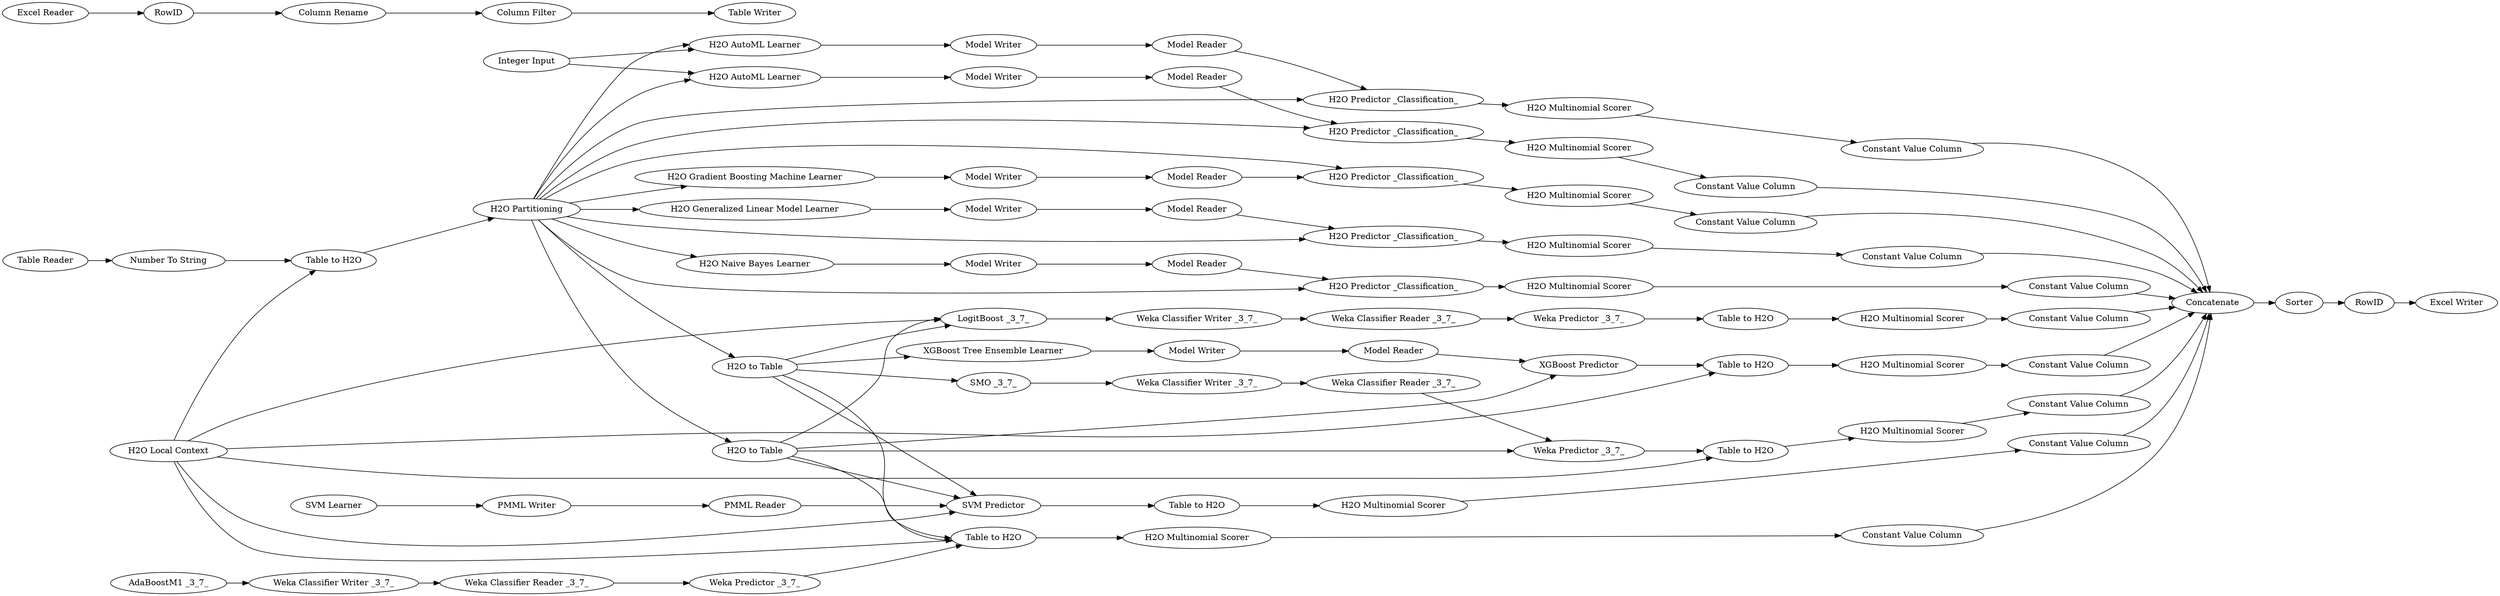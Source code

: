 digraph {
	"-7305059877318105268_636" [label="Weka Predictor _3_7_"]
	"-2258366134641405608_638" [label="SVM Predictor"]
	"5964387540532493100_596" [label="H2O Predictor _Classification_"]
	"-7305059877318105268_633" [label="H2O Multinomial Scorer"]
	"5964387540532493100_577" [label="H2O Generalized Linear Model Learner"]
	"3057439549585912287_633" [label="H2O Multinomial Scorer"]
	"-1441982061986578625_657" [label="Column Rename"]
	"-7305059877318105268_629" [label="Weka Classifier Writer _3_7_"]
	"-2258366134641405608_637" [label="SVM Learner"]
	"5964387540532493100_641" [label="H2O Predictor _Classification_"]
	"-7305059877318105268_634" [label="Constant Value Column"]
	"5964387540532493100_610" [label="Model Reader"]
	"5964387540532493100_639" [label=Concatenate]
	"5964387540532493100_602" [label="H2O Predictor _Classification_"]
	"5964387540532493100_599" [label="Model Writer"]
	"3057439549585912287_635" [label="Table to H2O"]
	"5964387540532493100_603" [label="Model Reader"]
	"-7305059877318105268_635" [label="Table to H2O"]
	"-1441982061986578625_660" [label="Table Writer"]
	"-1441982061986578625_659" [label="Column Filter"]
	"5964387540532493100_600" [label="H2O Multinomial Scorer"]
	"5964387540532493100_654" [label="Table Reader"]
	"5964387540532493100_642" [label="Constant Value Column"]
	"5964387540532493100_619" [label="Weka Predictor _3_7_"]
	"3057439549585912287_634" [label="Constant Value Column"]
	"5964387540532493100_626" [label="Constant Value Column"]
	"5964387540532493100_648" [label="Excel Writer"]
	"5964387540532493100_580" [label="H2O Naive Bayes Learner"]
	"3057439549585912287_637" [label="AdaBoostM1 _3_7_"]
	"5964387540532493100_473" [label="H2O Local Context"]
	"5964387540532493100_586" [label="H2O Multinomial Scorer"]
	"5964387540532493100_582" [label="H2O Predictor _Classification_"]
	"5964387540532493100_640" [label="H2O Multinomial Scorer"]
	"5964387540532493100_477" [label="H2O Partitioning"]
	"5964387540532493100_613" [label="H2O Multinomial Scorer"]
	"5964387540532493100_646" [label=Sorter]
	"5964387540532493100_604" [label="Model Writer"]
	"5964387540532493100_644" [label="Model Reader"]
	"5964387540532493100_615" [label="SMO _3_7_"]
	"-7305059877318105268_631" [label="LogitBoost _3_7_"]
	"-1441982061986578625_656" [label="Excel Reader"]
	"5964387540532493100_592" [label="Model Reader"]
	"5964387540532493100_608" [label="H2O to Table"]
	"5964387540532493100_611" [label="Model Writer"]
	"5964387540532493100_479" [label="Integer Input"]
	"-2258366134641405608_633" [label="H2O Multinomial Scorer"]
	"5964387540532493100_606" [label="XGBoost Tree Ensemble Learner"]
	"-2258366134641405608_640" [label="PMML Reader"]
	"5964387540532493100_627" [label="Table to H2O"]
	"-2258366134641405608_634" [label="Constant Value Column"]
	"5964387540532493100_585" [label="Constant Value Column"]
	"5964387540532493100_594" [label="H2O Multinomial Scorer"]
	"5964387540532493100_583" [label="H2O Multinomial Scorer"]
	"5964387540532493100_601" [label="Constant Value Column"]
	"5964387540532493100_593" [label="Model Writer"]
	"5964387540532493100_566" [label="H2O AutoML Learner"]
	"5964387540532493100_590" [label="Model Reader"]
	"3057439549585912287_636" [label="Weka Predictor _3_7_"]
	"5964387540532493100_587" [label="Constant Value Column"]
	"5964387540532493100_591" [label="Model Writer"]
	"5964387540532493100_625" [label="H2O Multinomial Scorer"]
	"5964387540532493100_645" [label="Model Writer"]
	"5964387540532493100_620" [label="Weka Classifier Writer _3_7_"]
	"3057439549585912287_630" [label="Weka Classifier Reader _3_7_"]
	"5964387540532493100_643" [label="H2O AutoML Learner"]
	"5964387540532493100_609" [label="XGBoost Predictor"]
	"5964387540532493100_578" [label="H2O Gradient Boosting Machine Learner"]
	"3057439549585912287_629" [label="Weka Classifier Writer _3_7_"]
	"5964387540532493100_595" [label="Constant Value Column"]
	"5964387540532493100_576" [label="H2O Predictor _Classification_"]
	"-1441982061986578625_658" [label=RowID]
	"-2258366134641405608_639" [label="PMML Writer"]
	"-2258366134641405608_635" [label="Table to H2O"]
	"5964387540532493100_621" [label="Weka Classifier Reader _3_7_"]
	"5964387540532493100_568" [label="Number To String"]
	"5964387540532493100_474" [label="Table to H2O"]
	"5964387540532493100_598" [label="Model Reader"]
	"5964387540532493100_607" [label="H2O to Table"]
	"5964387540532493100_612" [label="Table to H2O"]
	"5964387540532493100_647" [label=RowID]
	"-7305059877318105268_630" [label="Weka Classifier Reader _3_7_"]
	"5964387540532493100_614" [label="Constant Value Column"]
	"5964387540532493100_580" -> "5964387540532493100_599"
	"5964387540532493100_639" -> "5964387540532493100_646"
	"5964387540532493100_602" -> "5964387540532493100_600"
	"-2258366134641405608_640" -> "-2258366134641405608_638"
	"5964387540532493100_600" -> "5964387540532493100_601"
	"5964387540532493100_601" -> "5964387540532493100_639"
	"5964387540532493100_645" -> "5964387540532493100_644"
	"5964387540532493100_479" -> "5964387540532493100_566"
	"-1441982061986578625_656" -> "-1441982061986578625_658"
	"5964387540532493100_627" -> "5964387540532493100_625"
	"5964387540532493100_593" -> "5964387540532493100_592"
	"5964387540532493100_477" -> "5964387540532493100_607"
	"-7305059877318105268_629" -> "-7305059877318105268_630"
	"5964387540532493100_477" -> "5964387540532493100_641"
	"5964387540532493100_607" -> "5964387540532493100_615"
	"5964387540532493100_609" -> "5964387540532493100_612"
	"5964387540532493100_477" -> "5964387540532493100_576"
	"5964387540532493100_614" -> "5964387540532493100_639"
	"-1441982061986578625_659" -> "-1441982061986578625_660"
	"5964387540532493100_473" -> "3057439549585912287_635"
	"5964387540532493100_608" -> "3057439549585912287_635"
	"5964387540532493100_583" -> "5964387540532493100_585"
	"5964387540532493100_613" -> "5964387540532493100_614"
	"5964387540532493100_608" -> "-7305059877318105268_631"
	"5964387540532493100_654" -> "5964387540532493100_568"
	"5964387540532493100_640" -> "5964387540532493100_642"
	"5964387540532493100_625" -> "5964387540532493100_626"
	"5964387540532493100_477" -> "5964387540532493100_596"
	"5964387540532493100_577" -> "5964387540532493100_604"
	"5964387540532493100_586" -> "5964387540532493100_587"
	"5964387540532493100_479" -> "5964387540532493100_643"
	"5964387540532493100_576" -> "5964387540532493100_586"
	"5964387540532493100_473" -> "5964387540532493100_627"
	"5964387540532493100_566" -> "5964387540532493100_593"
	"3057439549585912287_630" -> "3057439549585912287_636"
	"5964387540532493100_578" -> "5964387540532493100_591"
	"5964387540532493100_607" -> "-7305059877318105268_631"
	"-2258366134641405608_633" -> "-2258366134641405608_634"
	"5964387540532493100_587" -> "5964387540532493100_639"
	"5964387540532493100_477" -> "5964387540532493100_577"
	"5964387540532493100_607" -> "5964387540532493100_606"
	"5964387540532493100_477" -> "5964387540532493100_580"
	"-7305059877318105268_631" -> "-7305059877318105268_629"
	"5964387540532493100_641" -> "5964387540532493100_640"
	"5964387540532493100_594" -> "5964387540532493100_595"
	"5964387540532493100_473" -> "-2258366134641405608_638"
	"5964387540532493100_608" -> "-2258366134641405608_638"
	"5964387540532493100_611" -> "5964387540532493100_610"
	"-7305059877318105268_633" -> "-7305059877318105268_634"
	"5964387540532493100_643" -> "5964387540532493100_645"
	"5964387540532493100_612" -> "5964387540532493100_613"
	"5964387540532493100_596" -> "5964387540532493100_594"
	"3057439549585912287_637" -> "3057439549585912287_629"
	"3057439549585912287_634" -> "5964387540532493100_639"
	"5964387540532493100_590" -> "5964387540532493100_582"
	"5964387540532493100_647" -> "5964387540532493100_648"
	"5964387540532493100_477" -> "5964387540532493100_608"
	"5964387540532493100_477" -> "5964387540532493100_566"
	"5964387540532493100_585" -> "5964387540532493100_639"
	"3057439549585912287_635" -> "3057439549585912287_633"
	"5964387540532493100_607" -> "-2258366134641405608_638"
	"-1441982061986578625_658" -> "-1441982061986578625_657"
	"5964387540532493100_477" -> "5964387540532493100_602"
	"5964387540532493100_608" -> "5964387540532493100_609"
	"5964387540532493100_473" -> "5964387540532493100_612"
	"5964387540532493100_607" -> "3057439549585912287_635"
	"5964387540532493100_620" -> "5964387540532493100_621"
	"-7305059877318105268_635" -> "-7305059877318105268_633"
	"5964387540532493100_626" -> "5964387540532493100_639"
	"-2258366134641405608_639" -> "-2258366134641405608_640"
	"5964387540532493100_642" -> "5964387540532493100_639"
	"5964387540532493100_619" -> "5964387540532493100_627"
	"5964387540532493100_604" -> "5964387540532493100_603"
	"-7305059877318105268_634" -> "5964387540532493100_639"
	"5964387540532493100_599" -> "5964387540532493100_598"
	"5964387540532493100_473" -> "5964387540532493100_474"
	"3057439549585912287_633" -> "3057439549585912287_634"
	"5964387540532493100_610" -> "5964387540532493100_609"
	"5964387540532493100_591" -> "5964387540532493100_590"
	"5964387540532493100_606" -> "5964387540532493100_611"
	"-2258366134641405608_635" -> "-2258366134641405608_633"
	"3057439549585912287_629" -> "3057439549585912287_630"
	"5964387540532493100_592" -> "5964387540532493100_576"
	"-2258366134641405608_637" -> "-2258366134641405608_639"
	"5964387540532493100_621" -> "5964387540532493100_619"
	"-1441982061986578625_657" -> "-1441982061986578625_659"
	"5964387540532493100_598" -> "5964387540532493100_596"
	"-7305059877318105268_636" -> "-7305059877318105268_635"
	"5964387540532493100_582" -> "5964387540532493100_583"
	"5964387540532493100_595" -> "5964387540532493100_639"
	"3057439549585912287_636" -> "3057439549585912287_635"
	"-2258366134641405608_638" -> "-2258366134641405608_635"
	"5964387540532493100_646" -> "5964387540532493100_647"
	"-2258366134641405608_634" -> "5964387540532493100_639"
	"5964387540532493100_603" -> "5964387540532493100_602"
	"5964387540532493100_608" -> "5964387540532493100_619"
	"5964387540532493100_477" -> "5964387540532493100_643"
	"5964387540532493100_474" -> "5964387540532493100_477"
	"5964387540532493100_477" -> "5964387540532493100_578"
	"-7305059877318105268_630" -> "-7305059877318105268_636"
	"5964387540532493100_615" -> "5964387540532493100_620"
	"5964387540532493100_473" -> "-7305059877318105268_631"
	"5964387540532493100_477" -> "5964387540532493100_582"
	"5964387540532493100_644" -> "5964387540532493100_641"
	"5964387540532493100_568" -> "5964387540532493100_474"
	rankdir=LR
}
